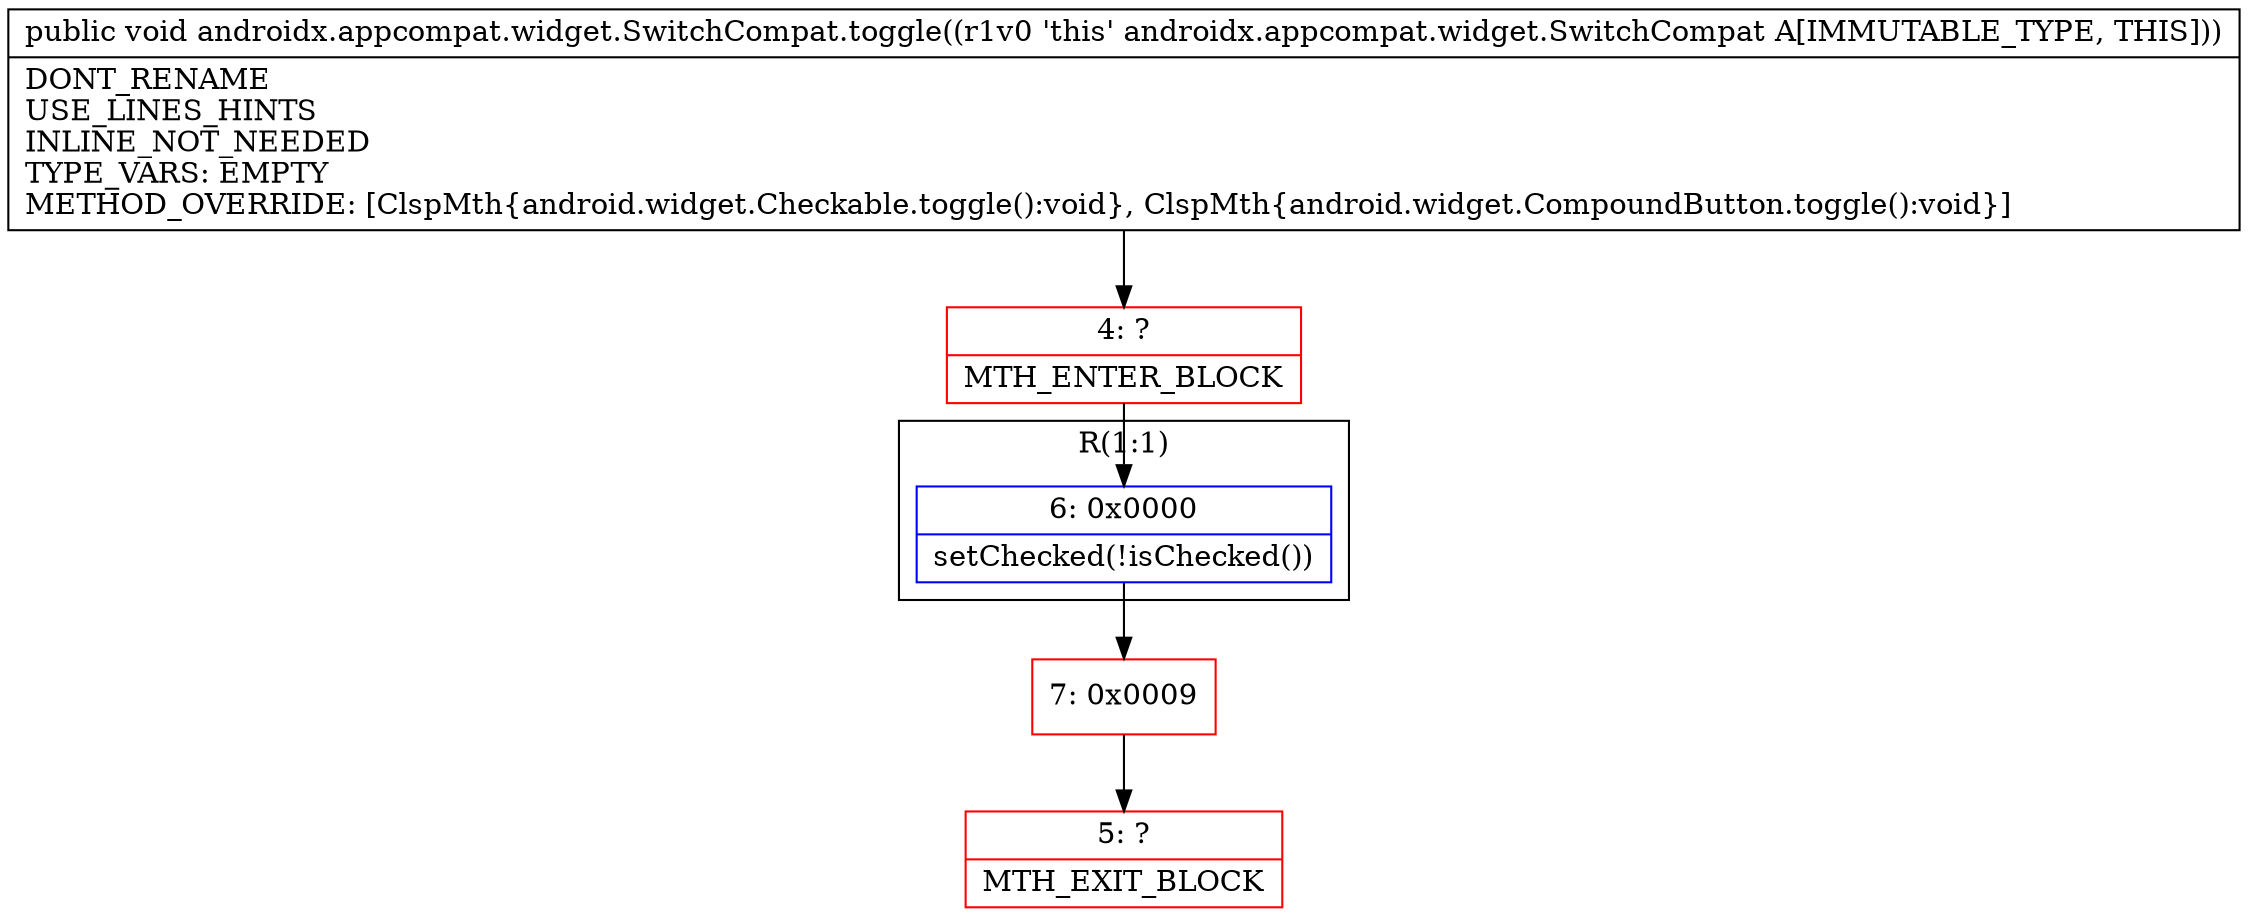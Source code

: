 digraph "CFG forandroidx.appcompat.widget.SwitchCompat.toggle()V" {
subgraph cluster_Region_966296664 {
label = "R(1:1)";
node [shape=record,color=blue];
Node_6 [shape=record,label="{6\:\ 0x0000|setChecked(!isChecked())\l}"];
}
Node_4 [shape=record,color=red,label="{4\:\ ?|MTH_ENTER_BLOCK\l}"];
Node_7 [shape=record,color=red,label="{7\:\ 0x0009}"];
Node_5 [shape=record,color=red,label="{5\:\ ?|MTH_EXIT_BLOCK\l}"];
MethodNode[shape=record,label="{public void androidx.appcompat.widget.SwitchCompat.toggle((r1v0 'this' androidx.appcompat.widget.SwitchCompat A[IMMUTABLE_TYPE, THIS]))  | DONT_RENAME\lUSE_LINES_HINTS\lINLINE_NOT_NEEDED\lTYPE_VARS: EMPTY\lMETHOD_OVERRIDE: [ClspMth\{android.widget.Checkable.toggle():void\}, ClspMth\{android.widget.CompoundButton.toggle():void\}]\l}"];
MethodNode -> Node_4;Node_6 -> Node_7;
Node_4 -> Node_6;
Node_7 -> Node_5;
}

